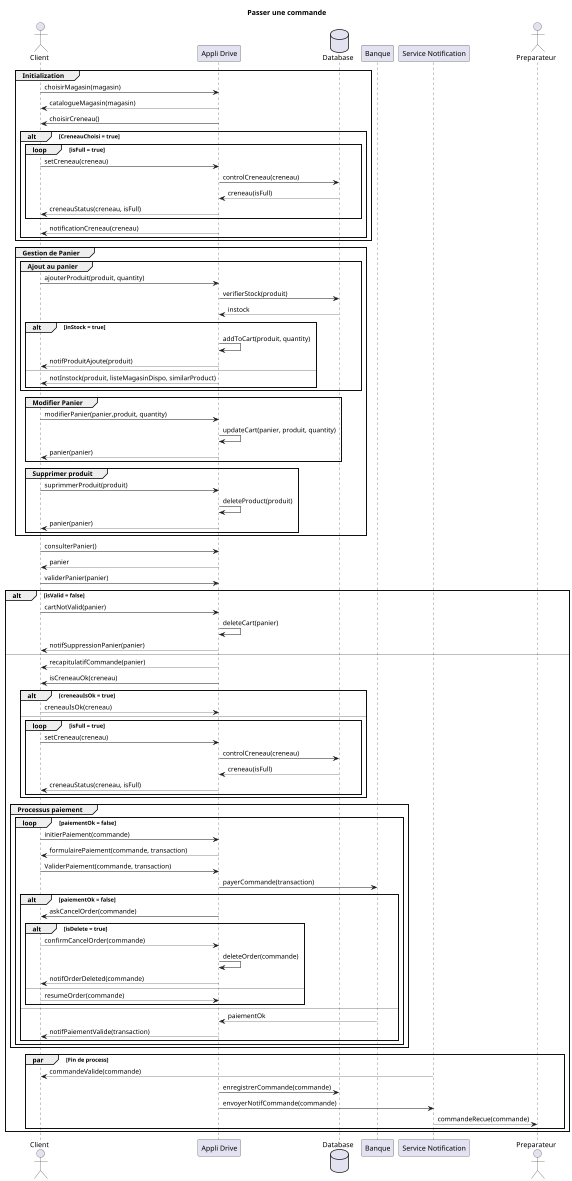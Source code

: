 @startuml Seq

scale 0.5

title Passer une commande

actor Client

participant "Appli Drive" as Controller 
database "Database" as DB
participant "Banque" as BQ 
participant "Service Notification" as Notif 
actor Preparateur 

group Initialization

    Client -> Controller: choisirMagasin(magasin)
    Controller --> Client: catalogueMagasin(magasin)

    Controller -> Client: choisirCreneau()
    alt CreneauChoisi = true
        loop isFull = true
            Client -> Controller: setCreneau(creneau)
            Controller -> DB: controlCreneau(creneau)
            DB --> Controller: creneau(isFull)
            Controller --> Client: creneauStatus(creneau, isFull)
        end loop
    Controller --> Client: notificationCreneau(creneau)
    end alt
end

group Gestion de Panier

    group Ajout au panier
        Client -> Controller: ajouterProduit(produit, quantity)
        Controller -> DB: verifierStock(produit)
        DB --> Controller: instock
        alt inStock = true
        Controller -> Controller:addToCart(produit, quantity)
        Controller --> Client: notifProduitAjoute(produit)
        else
        Controller --> Client: notInstock(produit, listeMagasinDispo, similarProduct)
        end alt
    end

    group Modifier Panier
        Client -> Controller: modifierPanier(panier,produit, quantity)
        Controller -> Controller: updateCart(panier, produit, quantity)
        Controller --> Client: panier(panier)
    end

    group Supprimer produit
        Client -> Controller: suprimmerProduit(produit)
        Controller -> Controller: deleteProduct(produit)
        Controller --> Client: panier(panier)
    end 
end 

Client -> Controller: consulterPanier()
Controller -->Client: panier

Client -> Controller: validerPanier(panier)
alt isValid = false
Client -> Controller: cartNotValid(panier)
Controller -> Controller: deleteCart(panier)
Controller --> Client: notifSuppressionPanier(panier)
else
Controller --> Client: recapitulatifCommande(panier)
Controller -> Client: isCreneauOk(creneau)
alt creneauIsOk = true
Client --> Controller: creneauIsOk(creneau)
else 
    loop isFull = true
                Client -> Controller: setCreneau(creneau)
                Controller -> DB: controlCreneau(creneau)
                DB --> Controller: creneau(isFull)
                Controller --> Client: creneauStatus(creneau, isFull)
    end loop
end alt

group Processus paiement
loop paiementOk = false
Client -> Controller: initierPaiement(commande)
Controller --> Client: formulairePaiement(commande, transaction)
Client -> Controller: ValiderPaiement(commande, transaction)
Controller -> BQ: payerCommande(transaction)
alt paiementOk = false

    Controller -> Client: askCancelOrder(commande)
    alt isDelete = true
        Client --> Controller: confirmCancelOrder(commande)
        Controller -> Controller: deleteOrder(commande)
        Controller --> Client: notifOrderDeleted(commande)
    else     
        Client --> Controller: resumeOrder(commande)
    end alt
    
else
BQ --> Controller: paiementOk
Controller --> Client: notifPaiementValide(transaction)
end alt


end

end loop

par Fin de process
Notif --> Client: commandeValide(commande)
Controller -> DB: enregistrerCommande(commande)
Controller -> Notif: envoyerNotifCommande(commande)
Notif --> Preparateur: commandeRecue(commande)
end par
end alt




@enduml